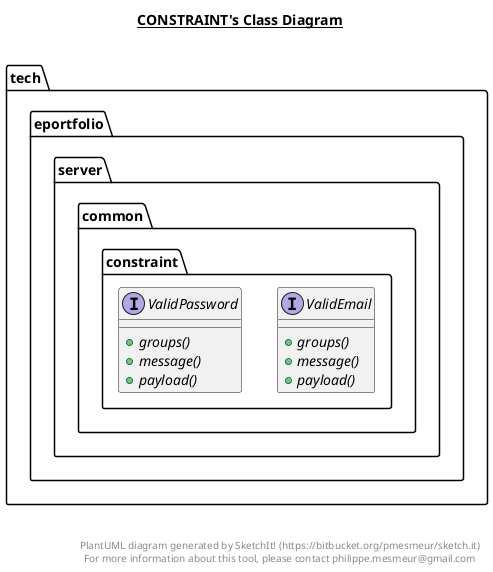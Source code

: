 @startuml

title __CONSTRAINT's Class Diagram__\n

  namespace tech.eportfolio.server {
    namespace common {
      namespace constraint {
        interface tech.eportfolio.server.common.constraint.ValidEmail {
            {abstract} + groups()
            {abstract} + message()
            {abstract} + payload()
        }
      }
    }
  }
  

  namespace tech.eportfolio.server {
    namespace common {
      namespace constraint {
        interface tech.eportfolio.server.common.constraint.ValidPassword {
            {abstract} + groups()
            {abstract} + message()
            {abstract} + payload()
        }
      }
    }
  }
  



right footer


PlantUML diagram generated by SketchIt! (https://bitbucket.org/pmesmeur/sketch.it)
For more information about this tool, please contact philippe.mesmeur@gmail.com
endfooter

@enduml
